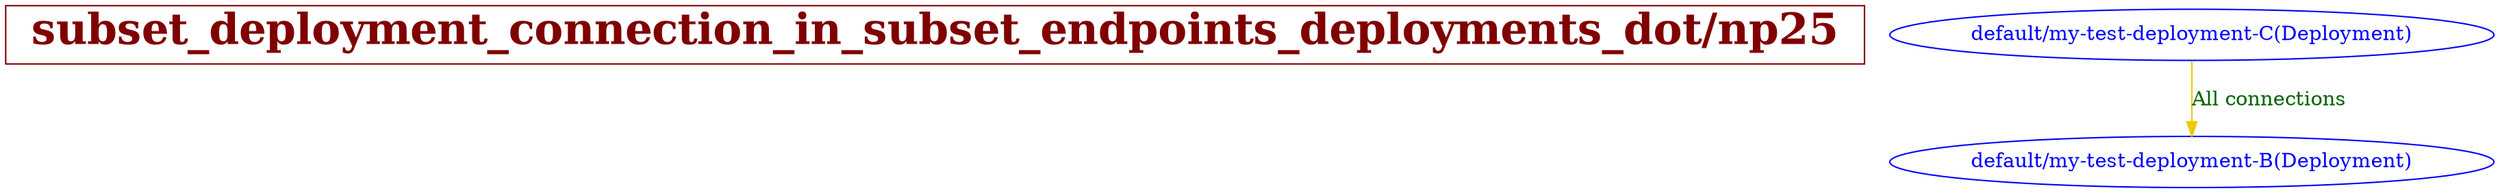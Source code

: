 // The Connectivity Graph of np25
digraph {
	HEADER [shape="box" label=< <B>subset_deployment_connection_in_subset_endpoints_deployments_dot/np25</B> > fontsize=30 color=webmaroon fontcolor=webmaroon];
	"default/my-test-deployment-B(Deployment)" [label="default/my-test-deployment-B(Deployment)" color="blue" fontcolor="blue"]
	"default/my-test-deployment-C(Deployment)" [label="default/my-test-deployment-C(Deployment)" color="blue" fontcolor="blue"]
	"default/my-test-deployment-C(Deployment)" -> "default/my-test-deployment-B(Deployment)" [label="All connections" color="gold2" fontcolor="darkgreen"]
}


